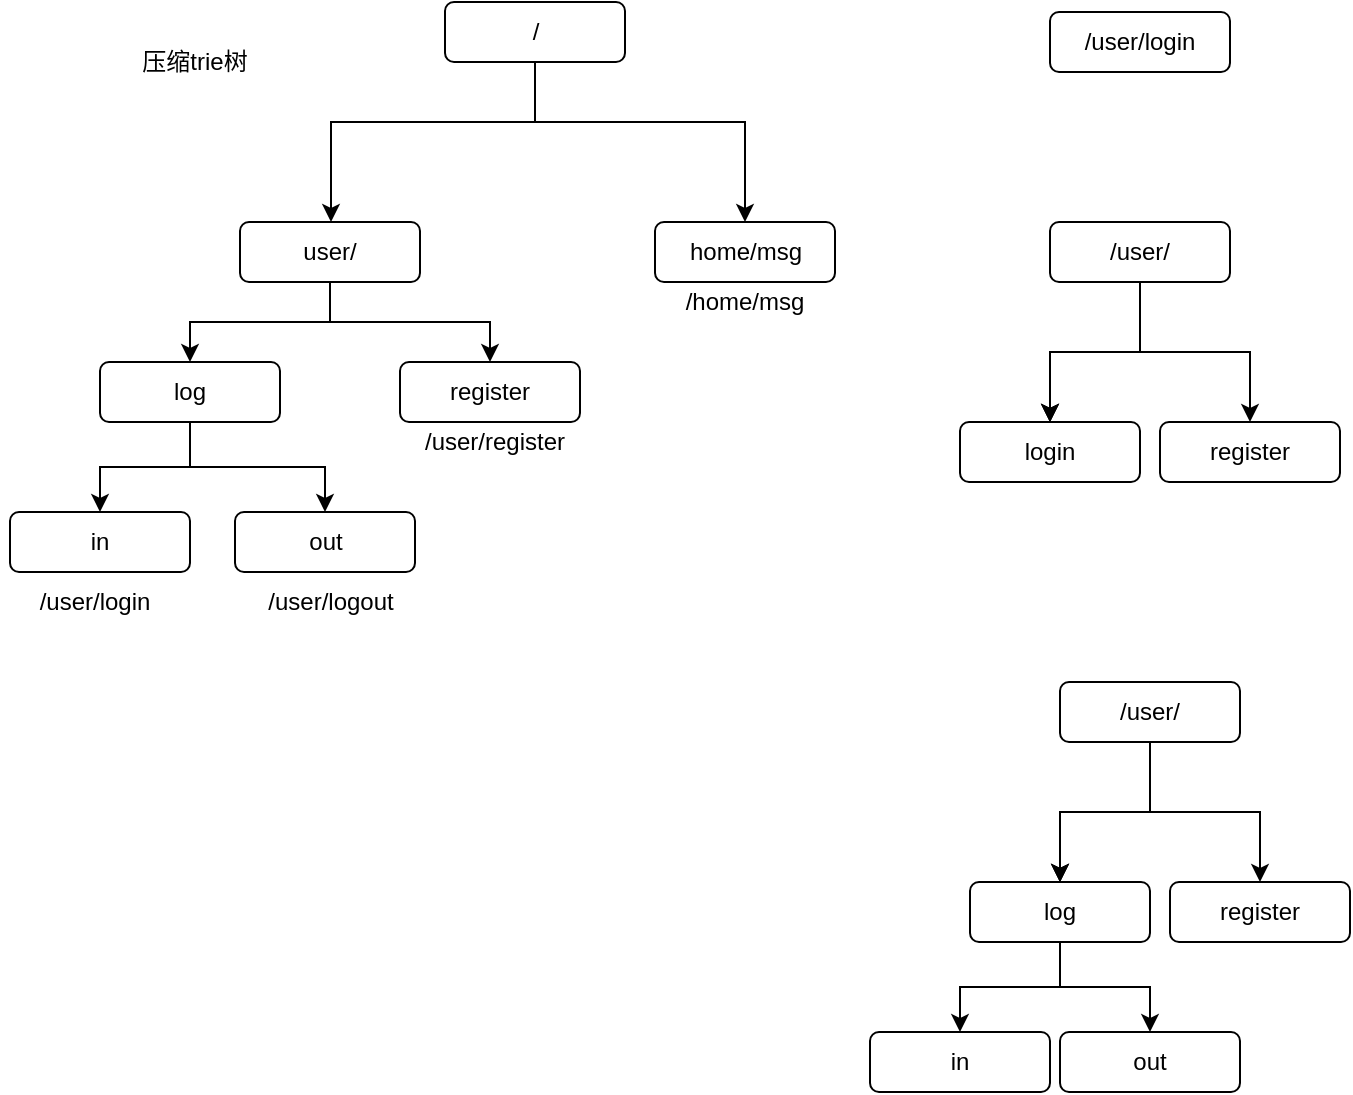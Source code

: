 <mxfile version="12.0.2" type="github" pages="1"><diagram id="kHGcZlMXsnaXwJfJm3EK" name="Page-1"><mxGraphModel dx="1024" dy="534" grid="1" gridSize="10" guides="1" tooltips="1" connect="1" arrows="1" fold="1" page="1" pageScale="1" pageWidth="827" pageHeight="1169" math="0" shadow="0"><root><mxCell id="0"/><mxCell id="1" parent="0"/><mxCell id="xlIkbbd8oy1w89AO6L1X-3" value="" style="edgeStyle=orthogonalEdgeStyle;rounded=0;orthogonalLoop=1;jettySize=auto;html=1;" parent="1" source="xlIkbbd8oy1w89AO6L1X-1" target="xlIkbbd8oy1w89AO6L1X-2" edge="1"><mxGeometry relative="1" as="geometry"><Array as="points"><mxPoint x="282.5" y="110"/><mxPoint x="180.5" y="110"/></Array></mxGeometry></mxCell><mxCell id="FbhL_FvooByQRcZl79OI-12" value="" style="edgeStyle=orthogonalEdgeStyle;rounded=0;orthogonalLoop=1;jettySize=auto;html=1;" parent="1" source="xlIkbbd8oy1w89AO6L1X-1" target="FbhL_FvooByQRcZl79OI-11" edge="1"><mxGeometry relative="1" as="geometry"><Array as="points"><mxPoint x="282.5" y="110"/><mxPoint x="387.5" y="110"/></Array></mxGeometry></mxCell><mxCell id="xlIkbbd8oy1w89AO6L1X-1" value="/" style="rounded=1;whiteSpace=wrap;html=1;" parent="1" vertex="1"><mxGeometry x="237.5" y="50" width="90" height="30" as="geometry"/></mxCell><mxCell id="FbhL_FvooByQRcZl79OI-11" value="home/msg" style="rounded=1;whiteSpace=wrap;html=1;" parent="1" vertex="1"><mxGeometry x="342.5" y="160" width="90" height="30" as="geometry"/></mxCell><mxCell id="xlIkbbd8oy1w89AO6L1X-5" value="" style="edgeStyle=orthogonalEdgeStyle;rounded=0;orthogonalLoop=1;jettySize=auto;html=1;" parent="1" source="xlIkbbd8oy1w89AO6L1X-2" target="xlIkbbd8oy1w89AO6L1X-4" edge="1"><mxGeometry relative="1" as="geometry"/></mxCell><mxCell id="xlIkbbd8oy1w89AO6L1X-13" value="" style="edgeStyle=orthogonalEdgeStyle;rounded=0;orthogonalLoop=1;jettySize=auto;html=1;" parent="1" source="xlIkbbd8oy1w89AO6L1X-2" target="xlIkbbd8oy1w89AO6L1X-12" edge="1"><mxGeometry relative="1" as="geometry"/></mxCell><mxCell id="xlIkbbd8oy1w89AO6L1X-2" value="user/" style="rounded=1;whiteSpace=wrap;html=1;" parent="1" vertex="1"><mxGeometry x="135" y="160" width="90" height="30" as="geometry"/></mxCell><mxCell id="FbhL_FvooByQRcZl79OI-8" style="edgeStyle=orthogonalEdgeStyle;rounded=0;orthogonalLoop=1;jettySize=auto;html=1;exitX=0.5;exitY=1;exitDx=0;exitDy=0;entryX=0.5;entryY=0;entryDx=0;entryDy=0;" parent="1" source="xlIkbbd8oy1w89AO6L1X-4" target="xlIkbbd8oy1w89AO6L1X-8" edge="1"><mxGeometry relative="1" as="geometry"/></mxCell><mxCell id="FbhL_FvooByQRcZl79OI-41" style="edgeStyle=orthogonalEdgeStyle;rounded=0;orthogonalLoop=1;jettySize=auto;html=1;exitX=0.5;exitY=1;exitDx=0;exitDy=0;entryX=0.5;entryY=0;entryDx=0;entryDy=0;" parent="1" source="xlIkbbd8oy1w89AO6L1X-4" target="xlIkbbd8oy1w89AO6L1X-10" edge="1"><mxGeometry relative="1" as="geometry"/></mxCell><mxCell id="xlIkbbd8oy1w89AO6L1X-4" value="log" style="rounded=1;whiteSpace=wrap;html=1;" parent="1" vertex="1"><mxGeometry x="65" y="230" width="90" height="30" as="geometry"/></mxCell><mxCell id="xlIkbbd8oy1w89AO6L1X-8" value="in" style="rounded=1;whiteSpace=wrap;html=1;" parent="1" vertex="1"><mxGeometry x="20" y="305" width="90" height="30" as="geometry"/></mxCell><mxCell id="xlIkbbd8oy1w89AO6L1X-10" value="out" style="rounded=1;whiteSpace=wrap;html=1;" parent="1" vertex="1"><mxGeometry x="132.5" y="305" width="90" height="30" as="geometry"/></mxCell><mxCell id="xlIkbbd8oy1w89AO6L1X-14" value="压缩trie树" style="text;html=1;strokeColor=none;fillColor=none;align=center;verticalAlign=middle;whiteSpace=wrap;rounded=0;" parent="1" vertex="1"><mxGeometry x="65" y="70" width="95" height="20" as="geometry"/></mxCell><mxCell id="FbhL_FvooByQRcZl79OI-1" value="/user/register" style="text;html=1;strokeColor=none;fillColor=none;align=center;verticalAlign=middle;whiteSpace=wrap;rounded=0;" parent="1" vertex="1"><mxGeometry x="215" y="260" width="95" height="20" as="geometry"/></mxCell><mxCell id="FbhL_FvooByQRcZl79OI-2" value="/user/login" style="text;html=1;strokeColor=none;fillColor=none;align=center;verticalAlign=middle;whiteSpace=wrap;rounded=0;" parent="1" vertex="1"><mxGeometry x="15" y="340" width="95" height="20" as="geometry"/></mxCell><mxCell id="xlIkbbd8oy1w89AO6L1X-12" value="register" style="rounded=1;whiteSpace=wrap;html=1;" parent="1" vertex="1"><mxGeometry x="215" y="230" width="90" height="30" as="geometry"/></mxCell><mxCell id="FbhL_FvooByQRcZl79OI-15" value="/user/logout" style="text;html=1;strokeColor=none;fillColor=none;align=center;verticalAlign=middle;whiteSpace=wrap;rounded=0;" parent="1" vertex="1"><mxGeometry x="132.5" y="340" width="95" height="20" as="geometry"/></mxCell><mxCell id="FbhL_FvooByQRcZl79OI-16" value="/home/msg" style="text;html=1;strokeColor=none;fillColor=none;align=center;verticalAlign=middle;whiteSpace=wrap;rounded=0;" parent="1" vertex="1"><mxGeometry x="340" y="190" width="95" height="20" as="geometry"/></mxCell><mxCell id="FbhL_FvooByQRcZl79OI-18" value="/user/login" style="rounded=1;whiteSpace=wrap;html=1;" parent="1" vertex="1"><mxGeometry x="540" y="55" width="90" height="30" as="geometry"/></mxCell><mxCell id="FbhL_FvooByQRcZl79OI-23" value="" style="edgeStyle=orthogonalEdgeStyle;rounded=0;orthogonalLoop=1;jettySize=auto;html=1;" parent="1" source="FbhL_FvooByQRcZl79OI-21" target="FbhL_FvooByQRcZl79OI-22" edge="1"><mxGeometry relative="1" as="geometry"/></mxCell><mxCell id="FbhL_FvooByQRcZl79OI-24" value="" style="edgeStyle=orthogonalEdgeStyle;rounded=0;orthogonalLoop=1;jettySize=auto;html=1;" parent="1" source="FbhL_FvooByQRcZl79OI-21" target="FbhL_FvooByQRcZl79OI-22" edge="1"><mxGeometry relative="1" as="geometry"/></mxCell><mxCell id="FbhL_FvooByQRcZl79OI-26" value="" style="edgeStyle=orthogonalEdgeStyle;rounded=0;orthogonalLoop=1;jettySize=auto;html=1;" parent="1" source="FbhL_FvooByQRcZl79OI-21" target="FbhL_FvooByQRcZl79OI-22" edge="1"><mxGeometry relative="1" as="geometry"/></mxCell><mxCell id="FbhL_FvooByQRcZl79OI-29" style="edgeStyle=orthogonalEdgeStyle;rounded=0;orthogonalLoop=1;jettySize=auto;html=1;exitX=0.5;exitY=1;exitDx=0;exitDy=0;entryX=0.5;entryY=0;entryDx=0;entryDy=0;" parent="1" source="FbhL_FvooByQRcZl79OI-21" target="FbhL_FvooByQRcZl79OI-27" edge="1"><mxGeometry relative="1" as="geometry"/></mxCell><mxCell id="FbhL_FvooByQRcZl79OI-21" value="/user/" style="rounded=1;whiteSpace=wrap;html=1;" parent="1" vertex="1"><mxGeometry x="540" y="160" width="90" height="30" as="geometry"/></mxCell><mxCell id="FbhL_FvooByQRcZl79OI-27" value="register" style="rounded=1;whiteSpace=wrap;html=1;" parent="1" vertex="1"><mxGeometry x="595" y="260" width="90" height="30" as="geometry"/></mxCell><mxCell id="FbhL_FvooByQRcZl79OI-22" value="login" style="rounded=1;whiteSpace=wrap;html=1;" parent="1" vertex="1"><mxGeometry x="495" y="260" width="90" height="30" as="geometry"/></mxCell><mxCell id="FbhL_FvooByQRcZl79OI-30" value="" style="edgeStyle=orthogonalEdgeStyle;rounded=0;orthogonalLoop=1;jettySize=auto;html=1;" parent="1" source="FbhL_FvooByQRcZl79OI-34" target="FbhL_FvooByQRcZl79OI-36" edge="1"><mxGeometry relative="1" as="geometry"/></mxCell><mxCell id="FbhL_FvooByQRcZl79OI-31" value="" style="edgeStyle=orthogonalEdgeStyle;rounded=0;orthogonalLoop=1;jettySize=auto;html=1;" parent="1" source="FbhL_FvooByQRcZl79OI-34" target="FbhL_FvooByQRcZl79OI-36" edge="1"><mxGeometry relative="1" as="geometry"/></mxCell><mxCell id="FbhL_FvooByQRcZl79OI-32" value="" style="edgeStyle=orthogonalEdgeStyle;rounded=0;orthogonalLoop=1;jettySize=auto;html=1;" parent="1" source="FbhL_FvooByQRcZl79OI-34" target="FbhL_FvooByQRcZl79OI-36" edge="1"><mxGeometry relative="1" as="geometry"/></mxCell><mxCell id="FbhL_FvooByQRcZl79OI-33" style="edgeStyle=orthogonalEdgeStyle;rounded=0;orthogonalLoop=1;jettySize=auto;html=1;exitX=0.5;exitY=1;exitDx=0;exitDy=0;entryX=0.5;entryY=0;entryDx=0;entryDy=0;" parent="1" source="FbhL_FvooByQRcZl79OI-34" target="FbhL_FvooByQRcZl79OI-35" edge="1"><mxGeometry relative="1" as="geometry"/></mxCell><mxCell id="FbhL_FvooByQRcZl79OI-34" value="/user/" style="rounded=1;whiteSpace=wrap;html=1;" parent="1" vertex="1"><mxGeometry x="545" y="390" width="90" height="30" as="geometry"/></mxCell><mxCell id="FbhL_FvooByQRcZl79OI-35" value="register" style="rounded=1;whiteSpace=wrap;html=1;" parent="1" vertex="1"><mxGeometry x="600" y="490" width="90" height="30" as="geometry"/></mxCell><mxCell id="FbhL_FvooByQRcZl79OI-38" value="" style="edgeStyle=orthogonalEdgeStyle;rounded=0;orthogonalLoop=1;jettySize=auto;html=1;" parent="1" source="FbhL_FvooByQRcZl79OI-36" target="FbhL_FvooByQRcZl79OI-37" edge="1"><mxGeometry relative="1" as="geometry"/></mxCell><mxCell id="FbhL_FvooByQRcZl79OI-40" value="" style="edgeStyle=orthogonalEdgeStyle;rounded=0;orthogonalLoop=1;jettySize=auto;html=1;" parent="1" source="FbhL_FvooByQRcZl79OI-36" target="FbhL_FvooByQRcZl79OI-39" edge="1"><mxGeometry relative="1" as="geometry"/></mxCell><mxCell id="FbhL_FvooByQRcZl79OI-36" value="log" style="rounded=1;whiteSpace=wrap;html=1;" parent="1" vertex="1"><mxGeometry x="500" y="490" width="90" height="30" as="geometry"/></mxCell><mxCell id="FbhL_FvooByQRcZl79OI-39" value="out" style="rounded=1;whiteSpace=wrap;html=1;" parent="1" vertex="1"><mxGeometry x="545" y="565" width="90" height="30" as="geometry"/></mxCell><mxCell id="FbhL_FvooByQRcZl79OI-37" value="in" style="rounded=1;whiteSpace=wrap;html=1;" parent="1" vertex="1"><mxGeometry x="450" y="565" width="90" height="30" as="geometry"/></mxCell></root></mxGraphModel></diagram></mxfile>